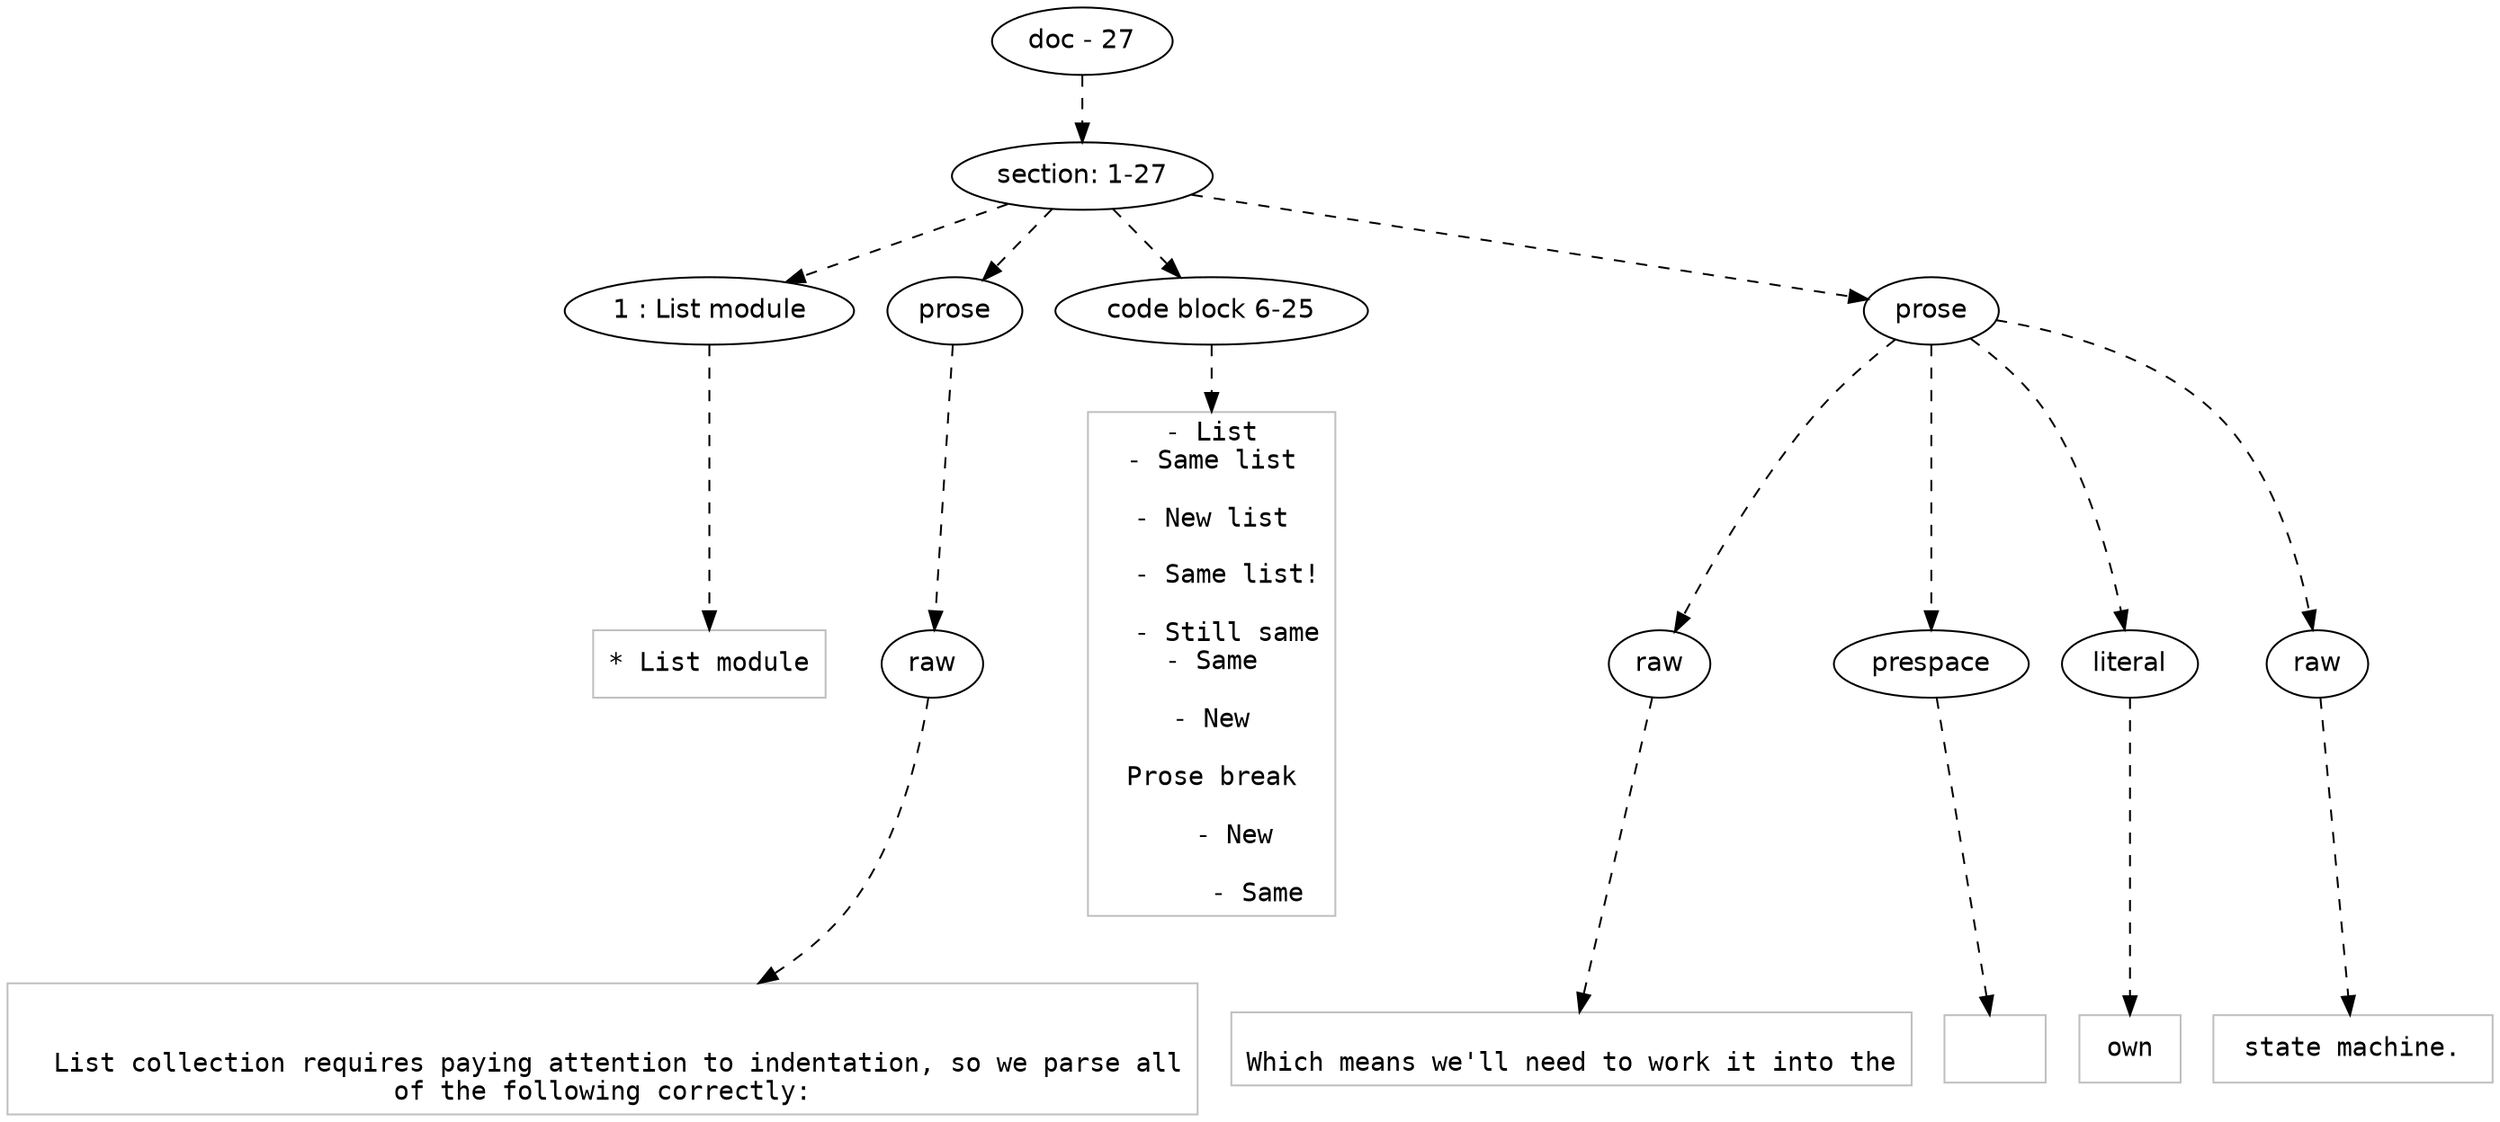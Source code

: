 digraph hierarchy {

node [fontname=Helvetica]
edge [style=dashed]

doc_0 [label="doc - 27"]


doc_0 -> { section_1}
{rank=same; section_1}

section_1 [label="section: 1-27"]


section_1 -> { header_2 prose_3 codeblock_4 prose_5}
{rank=same; header_2 prose_3 codeblock_4 prose_5}

header_2 [label="1 : List module"]

prose_3 [label="prose"]

codeblock_4 [label="code block 6-25"]

prose_5 [label="prose"]


header_2 -> leaf_6
leaf_6  [color=Gray,shape=rectangle,fontname=Inconsolata,label="* List module"]
prose_3 -> { raw_7}
{rank=same; raw_7}

raw_7 [label="raw"]


raw_7 -> leaf_8
leaf_8  [color=Gray,shape=rectangle,fontname=Inconsolata,label="

  List collection requires paying attention to indentation, so we parse all
of the following correctly:
"]
codeblock_4 -> leaf_9
leaf_9  [color=Gray,shape=rectangle,fontname=Inconsolata,label="- List
- Same list

- New list
  
  - Same list!

  - Still same
- Same

- New

Prose break

   - New

      - Same
"]
prose_5 -> { raw_10 prespace_11 literal_12 raw_13}
{rank=same; raw_10 prespace_11 literal_12 raw_13}

raw_10 [label="raw"]

prespace_11 [label="prespace"]

literal_12 [label="literal"]

raw_13 [label="raw"]


raw_10 -> leaf_14
leaf_14  [color=Gray,shape=rectangle,fontname=Inconsolata,label="
Which means we'll need to work it into the"]
prespace_11 -> leaf_15
leaf_15  [color=Gray,shape=rectangle,fontname=Inconsolata,label=" "]
literal_12 -> leaf_16
leaf_16  [color=Gray,shape=rectangle,fontname=Inconsolata,label="own"]
raw_13 -> leaf_17
leaf_17  [color=Gray,shape=rectangle,fontname=Inconsolata,label=" state machine. "]

}

